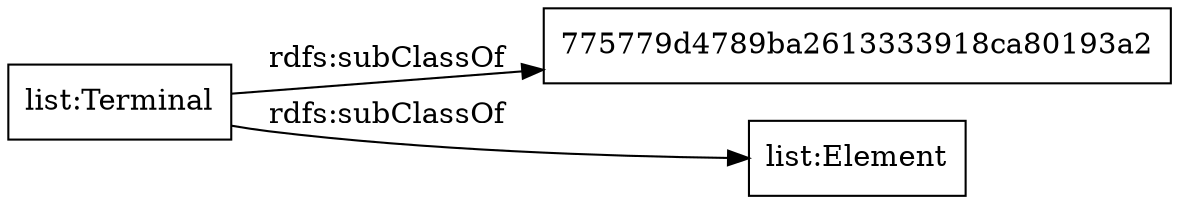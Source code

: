 digraph ar2dtool_diagram { 
rankdir=LR;
size="1000"
node [shape = rectangle, color="black"]; "775779d4789ba2613333918ca80193a2" "list:Terminal" "list:Element" ; /*classes style*/
	"list:Terminal" -> "775779d4789ba2613333918ca80193a2" [ label = "rdfs:subClassOf" ];
	"list:Terminal" -> "list:Element" [ label = "rdfs:subClassOf" ];

}
